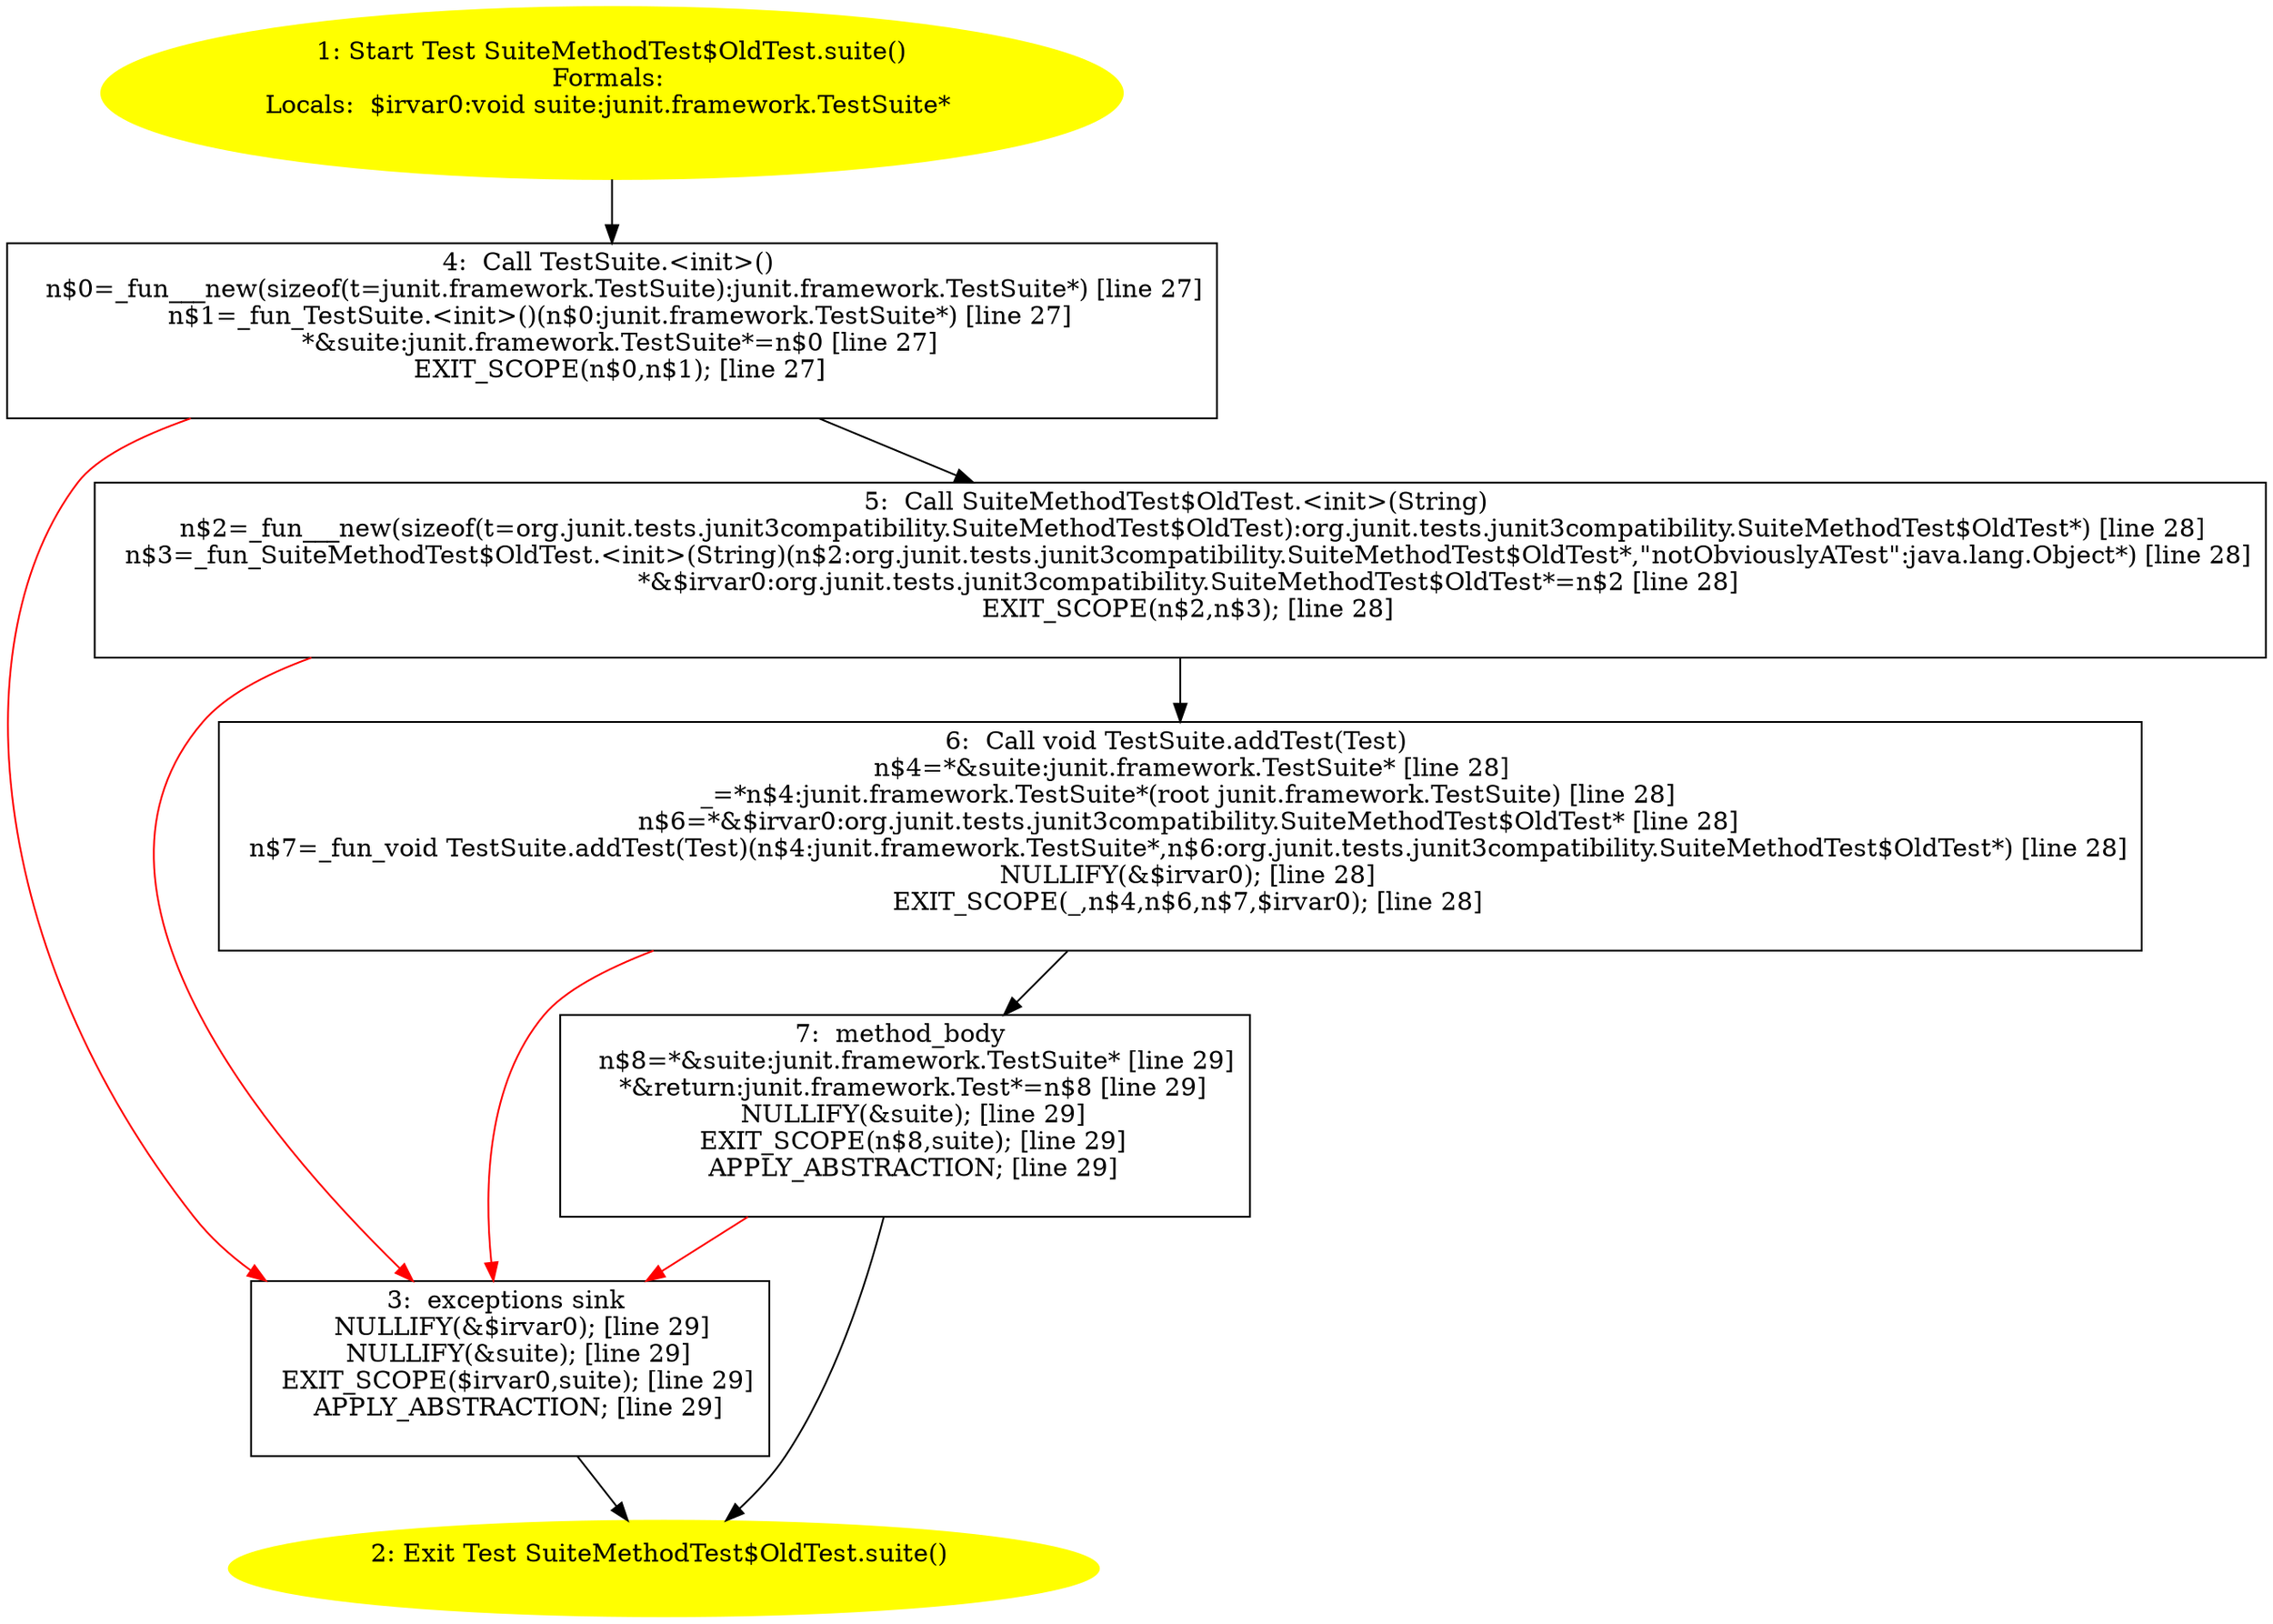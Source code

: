 /* @generated */
digraph cfg {
"org.junit.tests.junit3compatibility.SuiteMethodTest$OldTest.suite():junit.framework.Test.933a38b2a36d42ee0569e6e8f1f71ced_1" [label="1: Start Test SuiteMethodTest$OldTest.suite()\nFormals: \nLocals:  $irvar0:void suite:junit.framework.TestSuite* \n  " color=yellow style=filled]
	

	 "org.junit.tests.junit3compatibility.SuiteMethodTest$OldTest.suite():junit.framework.Test.933a38b2a36d42ee0569e6e8f1f71ced_1" -> "org.junit.tests.junit3compatibility.SuiteMethodTest$OldTest.suite():junit.framework.Test.933a38b2a36d42ee0569e6e8f1f71ced_4" ;
"org.junit.tests.junit3compatibility.SuiteMethodTest$OldTest.suite():junit.framework.Test.933a38b2a36d42ee0569e6e8f1f71ced_2" [label="2: Exit Test SuiteMethodTest$OldTest.suite() \n  " color=yellow style=filled]
	

"org.junit.tests.junit3compatibility.SuiteMethodTest$OldTest.suite():junit.framework.Test.933a38b2a36d42ee0569e6e8f1f71ced_3" [label="3:  exceptions sink \n   NULLIFY(&$irvar0); [line 29]\n  NULLIFY(&suite); [line 29]\n  EXIT_SCOPE($irvar0,suite); [line 29]\n  APPLY_ABSTRACTION; [line 29]\n " shape="box"]
	

	 "org.junit.tests.junit3compatibility.SuiteMethodTest$OldTest.suite():junit.framework.Test.933a38b2a36d42ee0569e6e8f1f71ced_3" -> "org.junit.tests.junit3compatibility.SuiteMethodTest$OldTest.suite():junit.framework.Test.933a38b2a36d42ee0569e6e8f1f71ced_2" ;
"org.junit.tests.junit3compatibility.SuiteMethodTest$OldTest.suite():junit.framework.Test.933a38b2a36d42ee0569e6e8f1f71ced_4" [label="4:  Call TestSuite.<init>() \n   n$0=_fun___new(sizeof(t=junit.framework.TestSuite):junit.framework.TestSuite*) [line 27]\n  n$1=_fun_TestSuite.<init>()(n$0:junit.framework.TestSuite*) [line 27]\n  *&suite:junit.framework.TestSuite*=n$0 [line 27]\n  EXIT_SCOPE(n$0,n$1); [line 27]\n " shape="box"]
	

	 "org.junit.tests.junit3compatibility.SuiteMethodTest$OldTest.suite():junit.framework.Test.933a38b2a36d42ee0569e6e8f1f71ced_4" -> "org.junit.tests.junit3compatibility.SuiteMethodTest$OldTest.suite():junit.framework.Test.933a38b2a36d42ee0569e6e8f1f71ced_5" ;
	 "org.junit.tests.junit3compatibility.SuiteMethodTest$OldTest.suite():junit.framework.Test.933a38b2a36d42ee0569e6e8f1f71ced_4" -> "org.junit.tests.junit3compatibility.SuiteMethodTest$OldTest.suite():junit.framework.Test.933a38b2a36d42ee0569e6e8f1f71ced_3" [color="red" ];
"org.junit.tests.junit3compatibility.SuiteMethodTest$OldTest.suite():junit.framework.Test.933a38b2a36d42ee0569e6e8f1f71ced_5" [label="5:  Call SuiteMethodTest$OldTest.<init>(String) \n   n$2=_fun___new(sizeof(t=org.junit.tests.junit3compatibility.SuiteMethodTest$OldTest):org.junit.tests.junit3compatibility.SuiteMethodTest$OldTest*) [line 28]\n  n$3=_fun_SuiteMethodTest$OldTest.<init>(String)(n$2:org.junit.tests.junit3compatibility.SuiteMethodTest$OldTest*,\"notObviouslyATest\":java.lang.Object*) [line 28]\n  *&$irvar0:org.junit.tests.junit3compatibility.SuiteMethodTest$OldTest*=n$2 [line 28]\n  EXIT_SCOPE(n$2,n$3); [line 28]\n " shape="box"]
	

	 "org.junit.tests.junit3compatibility.SuiteMethodTest$OldTest.suite():junit.framework.Test.933a38b2a36d42ee0569e6e8f1f71ced_5" -> "org.junit.tests.junit3compatibility.SuiteMethodTest$OldTest.suite():junit.framework.Test.933a38b2a36d42ee0569e6e8f1f71ced_6" ;
	 "org.junit.tests.junit3compatibility.SuiteMethodTest$OldTest.suite():junit.framework.Test.933a38b2a36d42ee0569e6e8f1f71ced_5" -> "org.junit.tests.junit3compatibility.SuiteMethodTest$OldTest.suite():junit.framework.Test.933a38b2a36d42ee0569e6e8f1f71ced_3" [color="red" ];
"org.junit.tests.junit3compatibility.SuiteMethodTest$OldTest.suite():junit.framework.Test.933a38b2a36d42ee0569e6e8f1f71ced_6" [label="6:  Call void TestSuite.addTest(Test) \n   n$4=*&suite:junit.framework.TestSuite* [line 28]\n  _=*n$4:junit.framework.TestSuite*(root junit.framework.TestSuite) [line 28]\n  n$6=*&$irvar0:org.junit.tests.junit3compatibility.SuiteMethodTest$OldTest* [line 28]\n  n$7=_fun_void TestSuite.addTest(Test)(n$4:junit.framework.TestSuite*,n$6:org.junit.tests.junit3compatibility.SuiteMethodTest$OldTest*) [line 28]\n  NULLIFY(&$irvar0); [line 28]\n  EXIT_SCOPE(_,n$4,n$6,n$7,$irvar0); [line 28]\n " shape="box"]
	

	 "org.junit.tests.junit3compatibility.SuiteMethodTest$OldTest.suite():junit.framework.Test.933a38b2a36d42ee0569e6e8f1f71ced_6" -> "org.junit.tests.junit3compatibility.SuiteMethodTest$OldTest.suite():junit.framework.Test.933a38b2a36d42ee0569e6e8f1f71ced_7" ;
	 "org.junit.tests.junit3compatibility.SuiteMethodTest$OldTest.suite():junit.framework.Test.933a38b2a36d42ee0569e6e8f1f71ced_6" -> "org.junit.tests.junit3compatibility.SuiteMethodTest$OldTest.suite():junit.framework.Test.933a38b2a36d42ee0569e6e8f1f71ced_3" [color="red" ];
"org.junit.tests.junit3compatibility.SuiteMethodTest$OldTest.suite():junit.framework.Test.933a38b2a36d42ee0569e6e8f1f71ced_7" [label="7:  method_body \n   n$8=*&suite:junit.framework.TestSuite* [line 29]\n  *&return:junit.framework.Test*=n$8 [line 29]\n  NULLIFY(&suite); [line 29]\n  EXIT_SCOPE(n$8,suite); [line 29]\n  APPLY_ABSTRACTION; [line 29]\n " shape="box"]
	

	 "org.junit.tests.junit3compatibility.SuiteMethodTest$OldTest.suite():junit.framework.Test.933a38b2a36d42ee0569e6e8f1f71ced_7" -> "org.junit.tests.junit3compatibility.SuiteMethodTest$OldTest.suite():junit.framework.Test.933a38b2a36d42ee0569e6e8f1f71ced_2" ;
	 "org.junit.tests.junit3compatibility.SuiteMethodTest$OldTest.suite():junit.framework.Test.933a38b2a36d42ee0569e6e8f1f71ced_7" -> "org.junit.tests.junit3compatibility.SuiteMethodTest$OldTest.suite():junit.framework.Test.933a38b2a36d42ee0569e6e8f1f71ced_3" [color="red" ];
}
